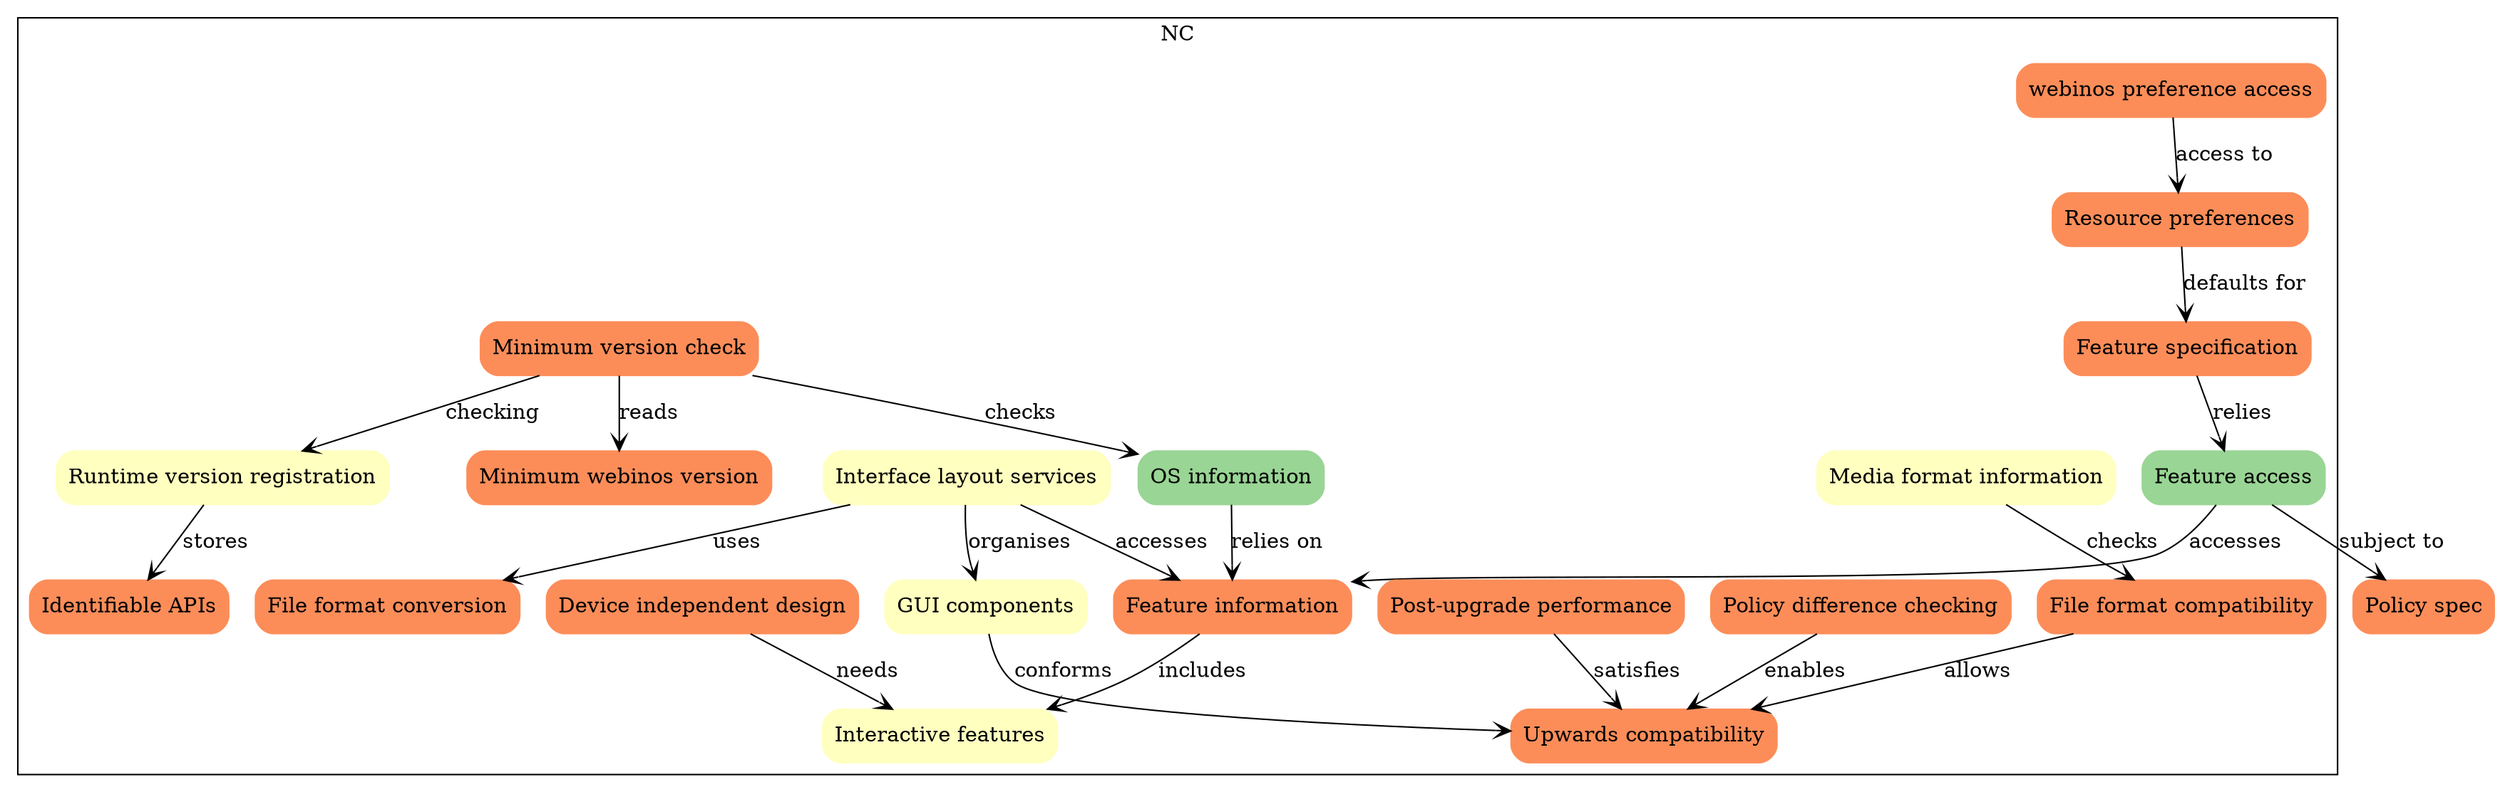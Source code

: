 digraph webinosTraceability {
  graph [rankdir="TB"];
  node [shape=rectangle,style="rounded,filled",colorscheme="spectral3",color="1"];
  edge [arrowhead=vee,];

  subgraph cluster_NC {
    label="NC";
    
    "Device independent design" [scenarios="",usecases="",backlog=""];
    "Feature access" [color=3,scenarios="",usecases="DA1,DA2,NC2",backlog="CS-6"];
    "Feature information" [scenarios="",usecases="",backlog="CS-6"];
    "Feature specification" [scenarios="",usecases="",backlog=""];
    "File format compatibility" [scenarios="",usecases="",backlog=""];
    "File format conversion" [scenarios="",usecases="",backlog=""];
    "GUI components" [color=2,scenarios="",usecases="NC1",backlog=""];
    "Identifiable APIs" [scenarios="",usecases="",backlog=""];
    "Interactive features" [color=2,scenarios="S-NC2",usecases="",backlog=""];
    "Interface layout services" [color=2,scenarios="S-PS2",usecases="NC1",backlog=""]; 
    "Media format information" [color=2,scenarios="S-DA1",usecases="NC1",backlog=""];
    "Minimum version check" [scenarios="",usecases="",backlog=""];
    "Minimum webinos version" [scenarios="",usecases="",backlog=""];
    "OS information" [color=3,scenarios="",usecases="NC2",backlog="F658"];
    "Policy difference checking" [scenarios="",usecases="",backlog=""];
    "Post-upgrade performance" [scenarios="",usecases="",backlog=""];
    "Resource preferences" [scenarios="",usecases="",backlog=""];
    "Runtime version registration" [color=2,scenarios="",usecases="",backlog="CS-84"];
    "Upwards compatibility" [scenarios="",usecases="",backlog=""];
    "webinos preference access" [scenarios="S-DA3",usecases="",backlog=""];    
  }
  "Interface layout services" -> "GUI components" [label="organises"];
  "GUI components" -> "Upwards compatibility" [label="conforms"];
  "Policy difference checking" -> "Upwards compatibility" [label="enables"];
  "File format compatibility" -> "Upwards compatibility" [label="allows"];
  "Media format information" -> "File format compatibility" [label="checks"];
  "Post-upgrade performance" -> "Upwards compatibility" [label="satisfies"];
  "Interface layout services" -> "File format conversion" [label="uses"];
  "Interface layout services" -> "Feature information" [label="accesses"];
  "Feature access" -> "Feature information" [label="accesses"];
  "Feature specification" -> "Feature access" [label="relies"];
  "Resource preferences" -> "Feature specification" [label="defaults for"];
  "webinos preference access" -> "Resource preferences"  [label="access to"];
   "OS information" -> "Feature information" [label="relies on"];
  "Feature information" -> "Interactive features" [label="includes"];
  "Device independent design" -> "Interactive features" [label="needs"];
  "Minimum version check" -> "OS information" [label="checks"];
  "Minimum version check" -> "Runtime version registration" [label="checking"];
  "Runtime version registration" -> "Identifiable APIs" [label="stores"];
  "Minimum version check" -> "Minimum webinos version" [label="reads"];
  "Feature access" -> "Policy spec" [label="subject to"];
}
